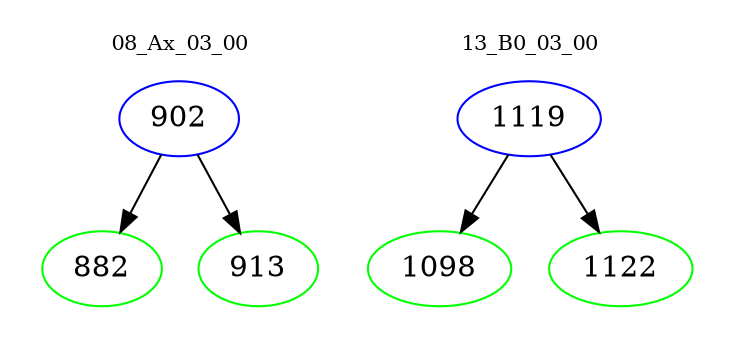 digraph{
subgraph cluster_0 {
color = white
label = "08_Ax_03_00";
fontsize=10;
T0_902 [label="902", color="blue"]
T0_902 -> T0_882 [color="black"]
T0_882 [label="882", color="green"]
T0_902 -> T0_913 [color="black"]
T0_913 [label="913", color="green"]
}
subgraph cluster_1 {
color = white
label = "13_B0_03_00";
fontsize=10;
T1_1119 [label="1119", color="blue"]
T1_1119 -> T1_1098 [color="black"]
T1_1098 [label="1098", color="green"]
T1_1119 -> T1_1122 [color="black"]
T1_1122 [label="1122", color="green"]
}
}
